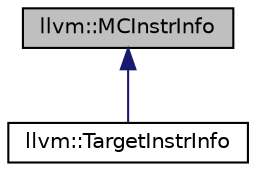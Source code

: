 digraph "llvm::MCInstrInfo"
{
 // LATEX_PDF_SIZE
  bgcolor="transparent";
  edge [fontname="Helvetica",fontsize="10",labelfontname="Helvetica",labelfontsize="10"];
  node [fontname="Helvetica",fontsize="10",shape="box"];
  Node1 [label="llvm::MCInstrInfo",height=0.2,width=0.4,color="black", fillcolor="grey75", style="filled", fontcolor="black",tooltip="Interface to description of machine instruction set."];
  Node1 -> Node2 [dir="back",color="midnightblue",fontsize="10",style="solid",fontname="Helvetica"];
  Node2 [label="llvm::TargetInstrInfo",height=0.2,width=0.4,color="black",URL="$classllvm_1_1TargetInstrInfo.html",tooltip="TargetInstrInfo - Interface to description of machine instruction set."];
}
